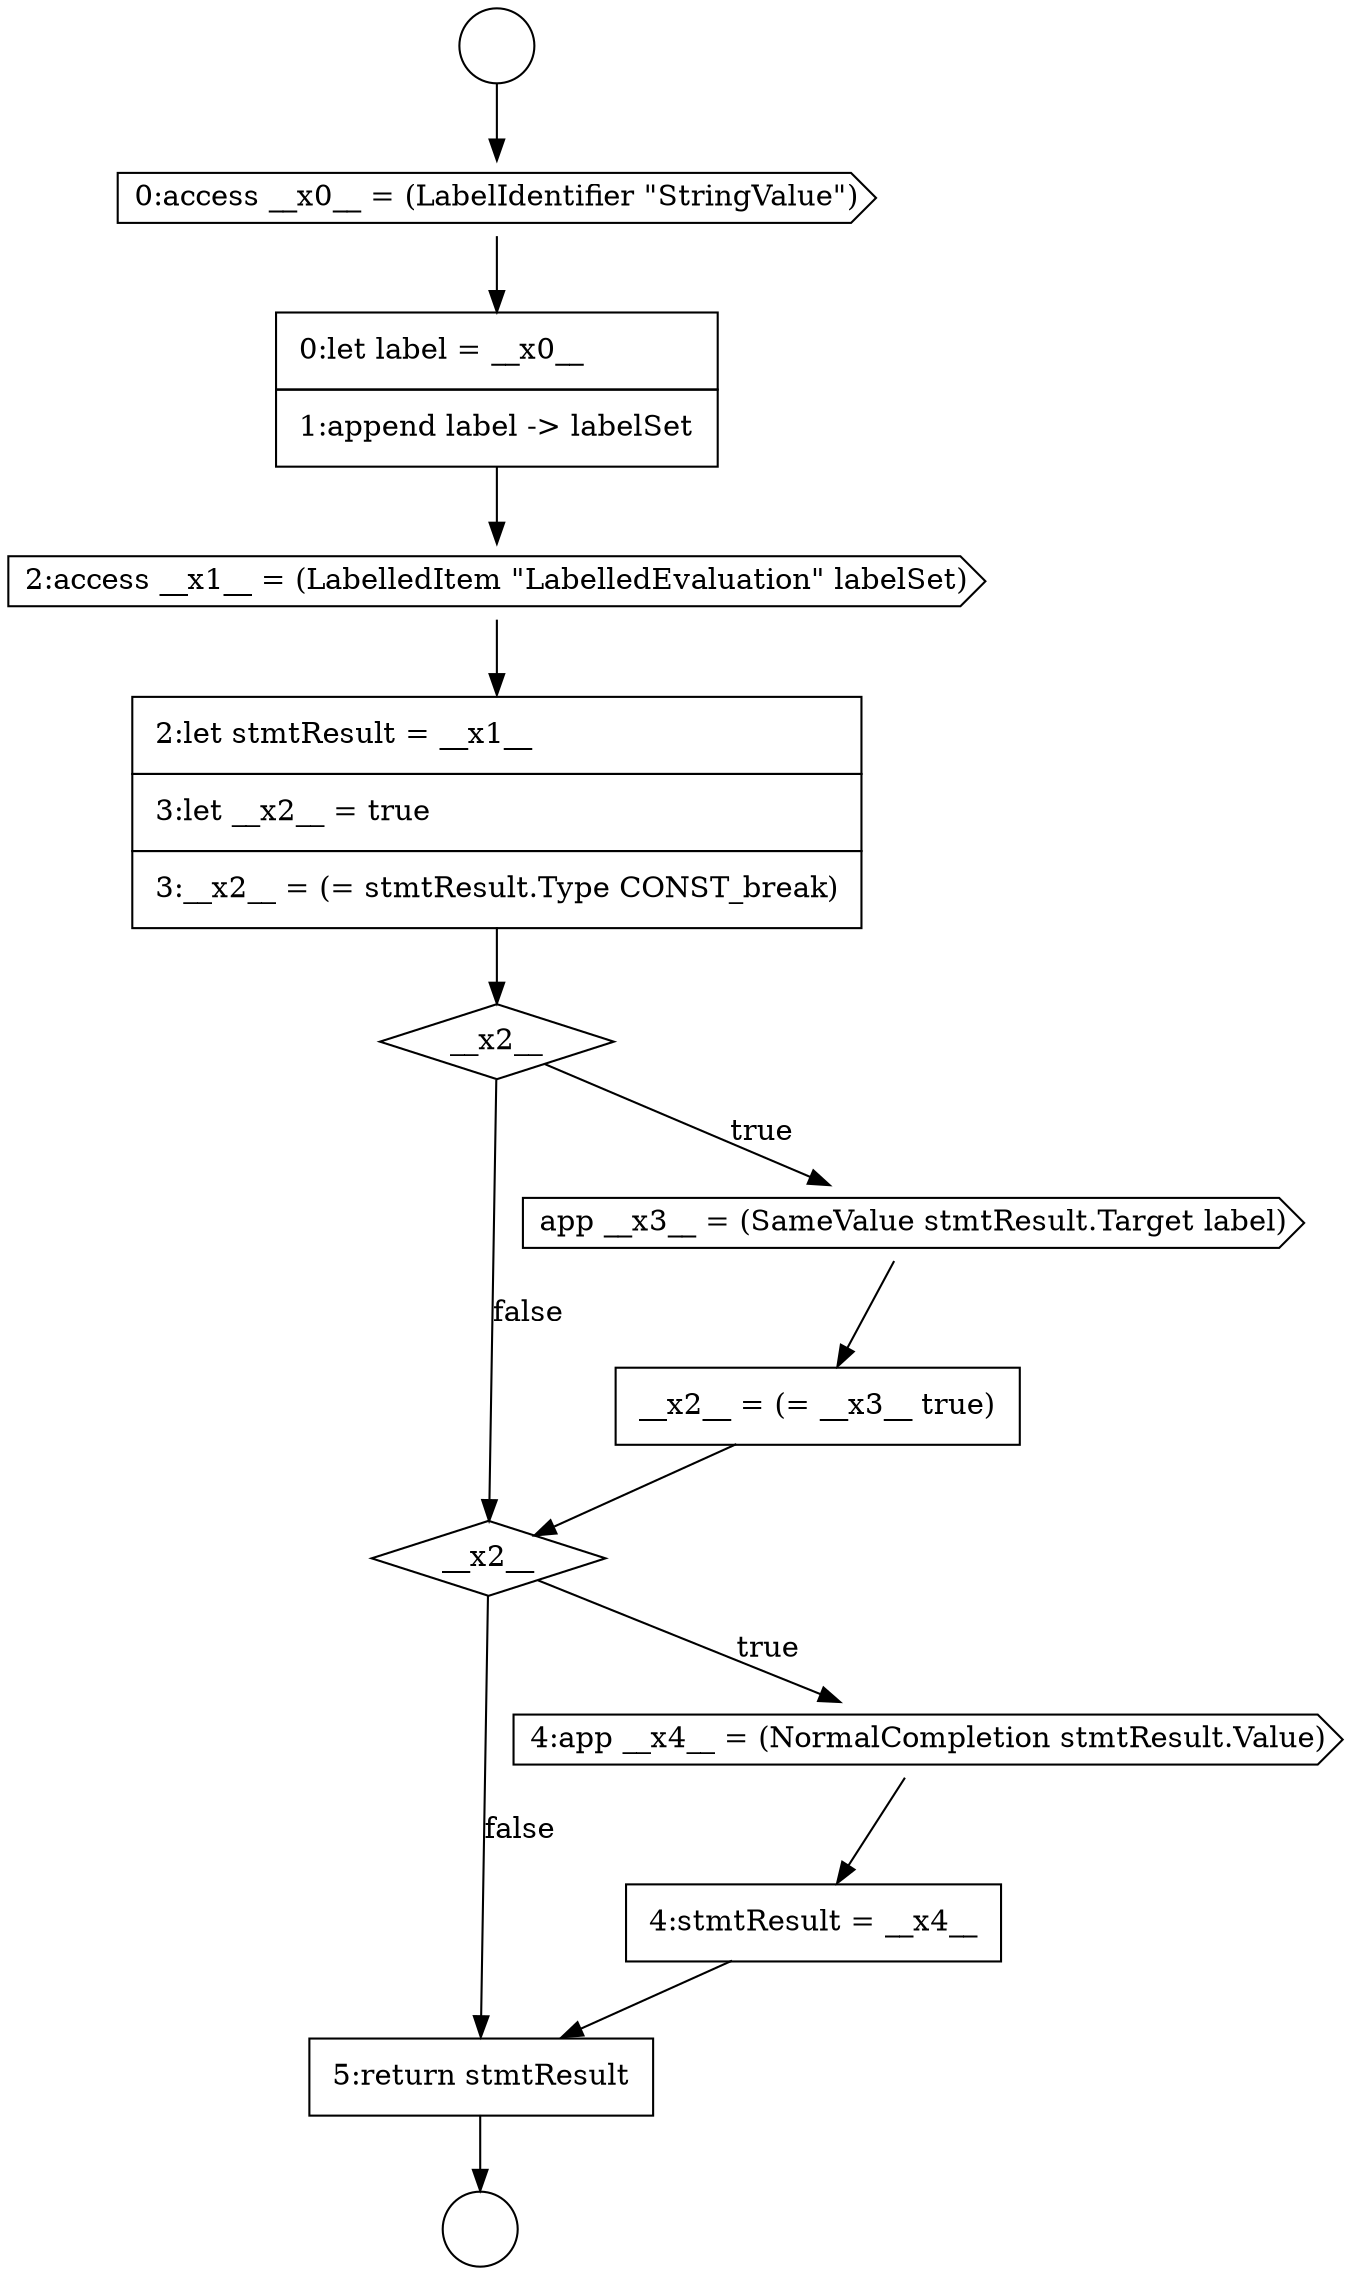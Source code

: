 digraph {
  node7748 [shape=circle label=" " color="black" fillcolor="white" style=filled]
  node7754 [shape=diamond, label=<<font color="black">__x2__</font>> color="black" fillcolor="white" style=filled]
  node7757 [shape=diamond, label=<<font color="black">__x2__</font>> color="black" fillcolor="white" style=filled]
  node7750 [shape=cds, label=<<font color="black">0:access __x0__ = (LabelIdentifier &quot;StringValue&quot;)</font>> color="black" fillcolor="white" style=filled]
  node7749 [shape=circle label=" " color="black" fillcolor="white" style=filled]
  node7753 [shape=none, margin=0, label=<<font color="black">
    <table border="0" cellborder="1" cellspacing="0" cellpadding="10">
      <tr><td align="left">2:let stmtResult = __x1__</td></tr>
      <tr><td align="left">3:let __x2__ = true</td></tr>
      <tr><td align="left">3:__x2__ = (= stmtResult.Type CONST_break)</td></tr>
    </table>
  </font>> color="black" fillcolor="white" style=filled]
  node7751 [shape=none, margin=0, label=<<font color="black">
    <table border="0" cellborder="1" cellspacing="0" cellpadding="10">
      <tr><td align="left">0:let label = __x0__</td></tr>
      <tr><td align="left">1:append label -&gt; labelSet</td></tr>
    </table>
  </font>> color="black" fillcolor="white" style=filled]
  node7756 [shape=none, margin=0, label=<<font color="black">
    <table border="0" cellborder="1" cellspacing="0" cellpadding="10">
      <tr><td align="left">__x2__ = (= __x3__ true)</td></tr>
    </table>
  </font>> color="black" fillcolor="white" style=filled]
  node7752 [shape=cds, label=<<font color="black">2:access __x1__ = (LabelledItem &quot;LabelledEvaluation&quot; labelSet)</font>> color="black" fillcolor="white" style=filled]
  node7759 [shape=none, margin=0, label=<<font color="black">
    <table border="0" cellborder="1" cellspacing="0" cellpadding="10">
      <tr><td align="left">4:stmtResult = __x4__</td></tr>
    </table>
  </font>> color="black" fillcolor="white" style=filled]
  node7755 [shape=cds, label=<<font color="black">app __x3__ = (SameValue stmtResult.Target label)</font>> color="black" fillcolor="white" style=filled]
  node7760 [shape=none, margin=0, label=<<font color="black">
    <table border="0" cellborder="1" cellspacing="0" cellpadding="10">
      <tr><td align="left">5:return stmtResult</td></tr>
    </table>
  </font>> color="black" fillcolor="white" style=filled]
  node7758 [shape=cds, label=<<font color="black">4:app __x4__ = (NormalCompletion stmtResult.Value)</font>> color="black" fillcolor="white" style=filled]
  node7756 -> node7757 [ color="black"]
  node7750 -> node7751 [ color="black"]
  node7757 -> node7758 [label=<<font color="black">true</font>> color="black"]
  node7757 -> node7760 [label=<<font color="black">false</font>> color="black"]
  node7755 -> node7756 [ color="black"]
  node7752 -> node7753 [ color="black"]
  node7753 -> node7754 [ color="black"]
  node7754 -> node7755 [label=<<font color="black">true</font>> color="black"]
  node7754 -> node7757 [label=<<font color="black">false</font>> color="black"]
  node7758 -> node7759 [ color="black"]
  node7759 -> node7760 [ color="black"]
  node7760 -> node7749 [ color="black"]
  node7751 -> node7752 [ color="black"]
  node7748 -> node7750 [ color="black"]
}
